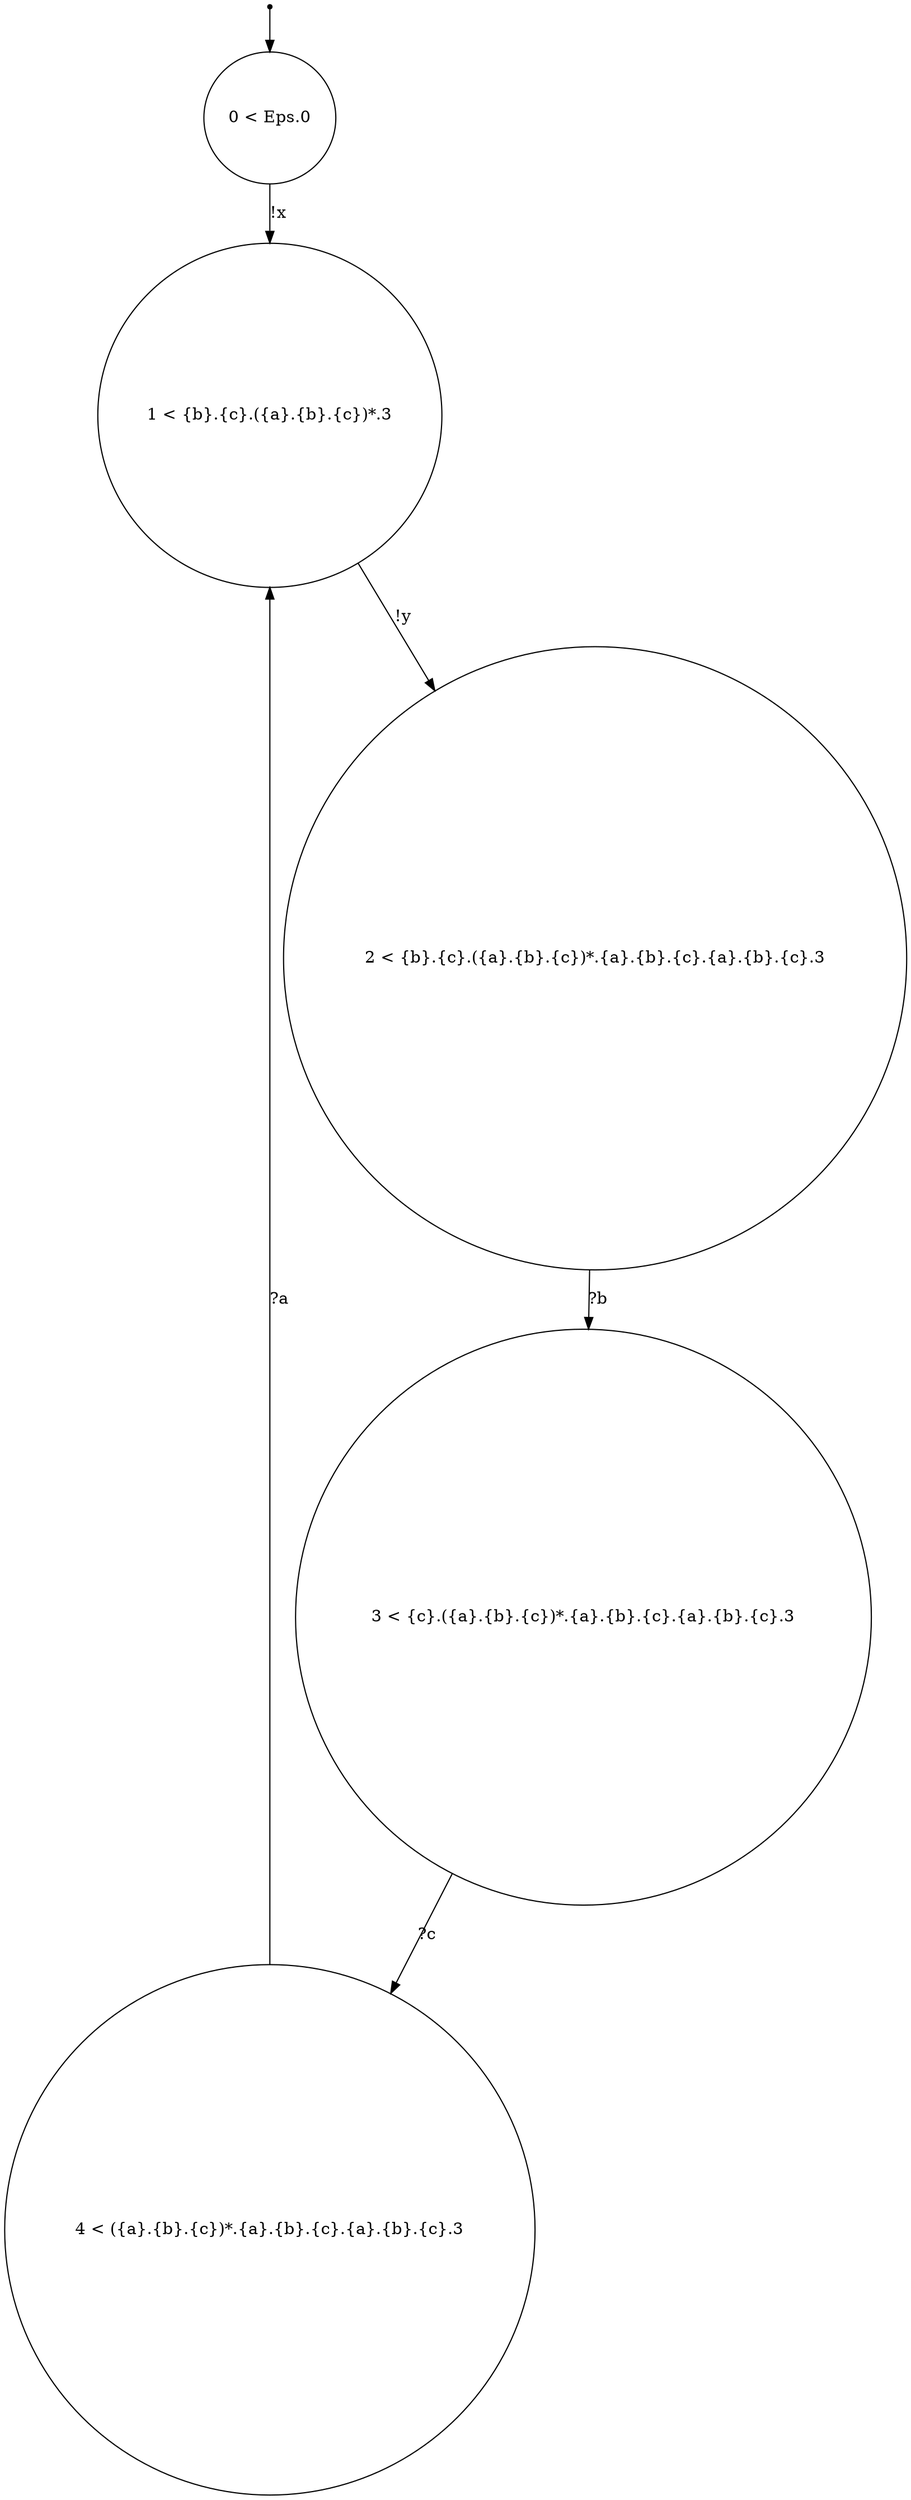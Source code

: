 digraph {
 node [shape=point] ENTRY
 node [shape=circle]
4 [label="4 < ({a}.{b}.{c})*.{a}.{b}.{c}.{a}.{b}.{c}.3
"]
1 [label="1 < {b}.{c}.({a}.{b}.{c})*.3
"]
2 [label="2 < {b}.{c}.({a}.{b}.{c})*.{a}.{b}.{c}.{a}.{b}.{c}.3
"]
3 [label="3 < {c}.({a}.{b}.{c})*.{a}.{b}.{c}.{a}.{b}.{c}.3
"]
0 [label="0 < Eps.0
"]
ENTRY -> 0
3 -> 4 [label="?c"]
0 -> 1 [label="!x"]
4 -> 1 [label="?a"]
2 -> 3 [label="?b"]
1 -> 2 [label="!y"]

}